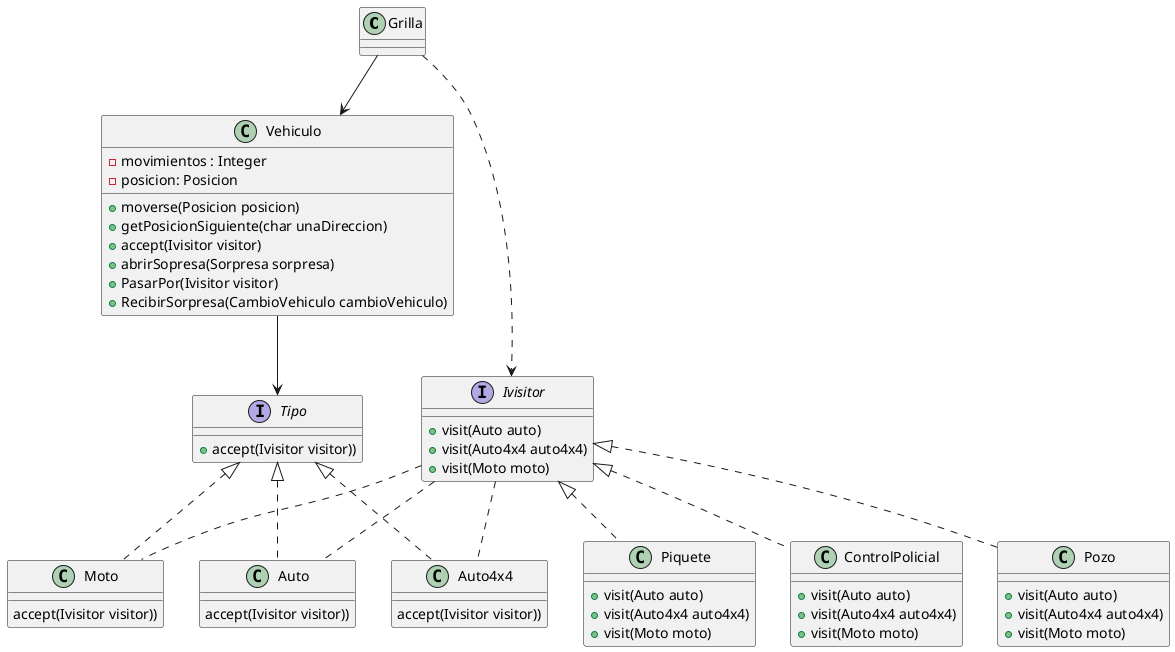 @startuml
class Grilla{}
class Vehiculo
{
-movimientos : Integer
-posicion: Posicion
+moverse(Posicion posicion)
+getPosicionSiguiente(char unaDireccion)
+accept(Ivisitor visitor)
+abrirSopresa(Sorpresa sorpresa)
+PasarPor(Ivisitor visitor)
+RecibirSorpresa(CambioVehiculo cambioVehiculo)
}
interface Ivisitor{
+visit(Auto auto)
+visit(Auto4x4 auto4x4)
+visit(Moto moto)
}
interface Tipo
{
    +accept(Ivisitor visitor))
}


class Moto{
accept(Ivisitor visitor))
}
class Auto{
accept(Ivisitor visitor))
}

class Auto4x4{
accept(Ivisitor visitor))
}

class Piquete{
+visit(Auto auto)
+visit(Auto4x4 auto4x4)
+visit(Moto moto)
}
class ControlPolicial{
+visit(Auto auto)
+visit(Auto4x4 auto4x4)
+visit(Moto moto)
}
class Pozo{
+visit(Auto auto)
+visit(Auto4x4 auto4x4)
+visit(Moto moto)
}

Grilla --> Vehiculo

Grilla ..> Ivisitor
Vehiculo --> Tipo
Tipo <|.. Moto
Tipo <|.. Auto
Tipo <|.. Auto4x4



Ivisitor <|.. Piquete
Ivisitor <|.. ControlPolicial
Ivisitor <|.. Pozo

Ivisitor ..Auto
Ivisitor ..Auto4x4
Ivisitor ..Moto


@enduml